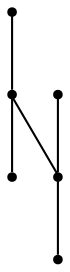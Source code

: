 graph {
  node [shape=point,comment="{\"directed\":false,\"doi\":\"10.1007/978-3-319-27261-0_9\",\"figure\":\"1 (1)\"}"]

  v0 [pos="704.6581029633661,1694.8848163073158"]
  v1 [pos="704.6581029633662,1516.7033195037857"]
  v2 [pos="704.6581029633662,1438.7544129958474"]
  v3 [pos="531.7680707404303,1650.336588611161"]
  v4 [pos="531.7680707404303,1472.1603377877973"]
  v5 [pos="531.7680707404303,1728.2896919032323"]

  v1 -- v2 [id="-2",pos="704.6581029633662,1516.7033195037857 704.6581029633662,1438.7544129958474 704.6581029633662,1438.7544129958474 704.6581029633662,1438.7544129958474"]
  v1 -- v3 [id="-3",pos="704.6581029633662,1516.7033195037857 531.7680707404303,1650.336588611161 531.7680707404303,1650.336588611161 531.7680707404303,1650.336588611161"]
  v0 -- v1 [id="-4",pos="704.6581029633661,1694.8848163073158 704.6581029633662,1516.7033195037857 704.6581029633662,1516.7033195037857 704.6581029633662,1516.7033195037857"]
  v4 -- v3 [id="-6",pos="531.7680707404303,1472.1603377877973 531.7680707404303,1650.336588611161 531.7680707404303,1650.336588611161 531.7680707404303,1650.336588611161"]
  v3 -- v5 [id="-7",pos="531.7680707404303,1650.336588611161 531.7680707404303,1728.2896919032323 531.7680707404303,1728.2896919032323 531.7680707404303,1728.2896919032323"]
}